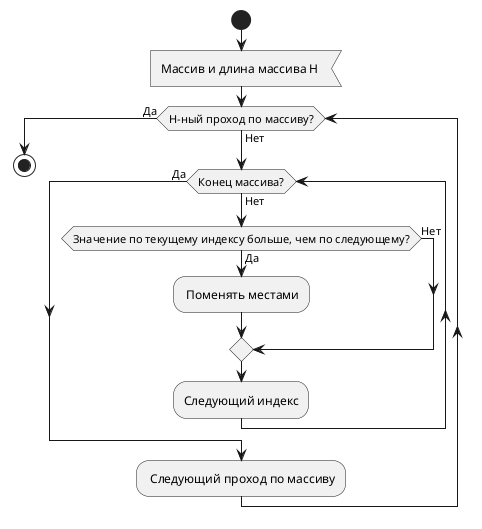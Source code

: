 @startuml
start
:Массив и длина массива Н <

while (Н-ный проход по массиву?) is (Нет)
  while (Конец массива?) is (Нет)
    if (Значение по текущему индексу больше, чем по следующему?) then (Да)
      : Поменять местами;           
    else (Нет)
    endif
	:Следующий индекс;
  endwhile (Да)
  : Следующий проход по массиву;
endwhile (Да)

stop
@enduml
